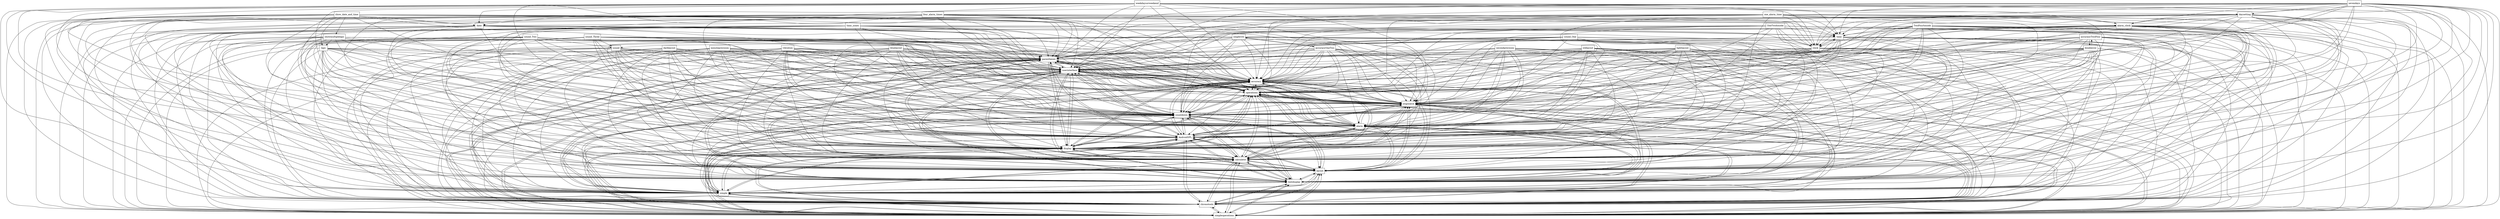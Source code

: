 digraph{
graph [rankdir=TB];
node [shape=box];
edge [arrowhead=normal];
0[label="OneTwohmode",]
1[label="darklayout",]
2[label="parentheses",]
3[label="userinterface",]
4[label="simpleoperations",]
5[label="time_zones",]
6[label="chronotools",]
7[label="sound_Three",]
8[label="stdlayout",]
9[label="lightlayout",]
10[label="sound_One",]
11[label="simple",]
12[label="four_alarm_times",]
13[label="accuracyTwoFour",]
14[label="date",]
15[label="time",]
16[label="textdisplay",]
17[label="minuteprecision",]
18[label="show_date_and_time",]
19[label="daysetting",]
20[label="layout",]
21[label="vibration",]
22[label="bluelayout",]
23[label="calculator",]
24[label="one_alarm_time",]
25[label="laps",]
26[label="weekdaysorweekend",]
27[label="clock",]
28[label="secondprecision",]
29[label="singlerow",]
30[label="sound_Two",]
31[label="display",]
32[label="alarm_clock",]
33[label="accuracyOneTwo",]
34[label="AndroidSPL",]
35[label="alarm",]
36[label="countdown",]
37[label="stopwatch",]
38[label="TwoFourhmode",]
39[label="sevendays",]
40[label="sound",]
41[label="showmultiplelaps",]
42[label="operations",]
43[label="doublerow",]
44[label="accuracy",]
0->2[label="",]
0->3[label="",]
0->4[label="",]
0->6[label="",]
0->11[label="",]
0->15[label="",]
0->16[label="",]
0->20[label="",]
0->23[label="",]
0->27[label="",]
0->31[label="",]
0->34[label="",]
0->35[label="",]
0->36[label="",]
0->37[label="",]
0->42[label="",]
0->44[label="",]
1->2[label="",]
1->3[label="",]
1->4[label="",]
1->6[label="",]
1->11[label="",]
1->16[label="",]
1->20[label="",]
1->23[label="",]
1->31[label="",]
1->34[label="",]
1->35[label="",]
1->36[label="",]
1->37[label="",]
1->42[label="",]
1->44[label="",]
2->3[label="",]
2->4[label="",]
2->6[label="",]
2->11[label="",]
2->16[label="",]
2->20[label="",]
2->23[label="",]
2->31[label="",]
2->34[label="",]
2->35[label="",]
2->36[label="",]
2->37[label="",]
2->42[label="",]
2->44[label="",]
3->2[label="",]
3->4[label="",]
3->6[label="",]
3->11[label="",]
3->16[label="",]
3->20[label="",]
3->23[label="",]
3->31[label="",]
3->34[label="",]
3->35[label="",]
3->36[label="",]
3->37[label="",]
3->42[label="",]
3->44[label="",]
4->2[label="",]
4->3[label="",]
4->6[label="",]
4->11[label="",]
4->16[label="",]
4->20[label="",]
4->23[label="",]
4->31[label="",]
4->34[label="",]
4->35[label="",]
4->36[label="",]
4->37[label="",]
4->42[label="",]
4->44[label="",]
5->2[label="",]
5->3[label="",]
5->4[label="",]
5->6[label="",]
5->11[label="",]
5->15[label="",]
5->16[label="",]
5->20[label="",]
5->23[label="",]
5->27[label="",]
5->31[label="",]
5->34[label="",]
5->35[label="",]
5->36[label="",]
5->37[label="",]
5->42[label="",]
5->44[label="",]
6->2[label="",]
6->3[label="",]
6->4[label="",]
6->11[label="",]
6->16[label="",]
6->20[label="",]
6->23[label="",]
6->31[label="",]
6->34[label="",]
6->35[label="",]
6->36[label="",]
6->37[label="",]
6->42[label="",]
6->44[label="",]
7->2[label="",]
7->3[label="",]
7->4[label="",]
7->6[label="",]
7->11[label="",]
7->16[label="",]
7->20[label="",]
7->23[label="",]
7->31[label="",]
7->34[label="",]
7->35[label="",]
7->36[label="",]
7->37[label="",]
7->40[label="",]
7->42[label="",]
7->44[label="",]
8->2[label="",]
8->3[label="",]
8->4[label="",]
8->6[label="",]
8->11[label="",]
8->16[label="",]
8->20[label="",]
8->23[label="",]
8->31[label="",]
8->34[label="",]
8->35[label="",]
8->36[label="",]
8->37[label="",]
8->42[label="",]
8->44[label="",]
9->2[label="",]
9->3[label="",]
9->4[label="",]
9->6[label="",]
9->11[label="",]
9->16[label="",]
9->20[label="",]
9->23[label="",]
9->31[label="",]
9->34[label="",]
9->35[label="",]
9->36[label="",]
9->37[label="",]
9->42[label="",]
9->44[label="",]
10->2[label="",]
10->3[label="",]
10->4[label="",]
10->6[label="",]
10->11[label="",]
10->16[label="",]
10->20[label="",]
10->23[label="",]
10->31[label="",]
10->34[label="",]
10->35[label="",]
10->36[label="",]
10->37[label="",]
10->40[label="",]
10->42[label="",]
10->44[label="",]
11->2[label="",]
11->3[label="",]
11->4[label="",]
11->6[label="",]
11->16[label="",]
11->20[label="",]
11->23[label="",]
11->31[label="",]
11->34[label="",]
11->35[label="",]
11->36[label="",]
11->37[label="",]
11->42[label="",]
11->44[label="",]
12->2[label="",]
12->3[label="",]
12->4[label="",]
12->6[label="",]
12->11[label="",]
12->15[label="",]
12->16[label="",]
12->20[label="",]
12->23[label="",]
12->27[label="",]
12->31[label="",]
12->32[label="",]
12->34[label="",]
12->35[label="",]
12->36[label="",]
12->37[label="",]
12->42[label="",]
12->44[label="",]
13->2[label="",]
13->3[label="",]
13->4[label="",]
13->6[label="",]
13->11[label="",]
13->16[label="",]
13->20[label="",]
13->23[label="",]
13->31[label="",]
13->34[label="",]
13->35[label="",]
13->36[label="",]
13->37[label="",]
13->42[label="",]
13->43[label="",]
13->44[label="",]
14->2[label="",]
14->3[label="",]
14->4[label="",]
14->6[label="",]
14->11[label="",]
14->15[label="",]
14->16[label="",]
14->20[label="",]
14->23[label="",]
14->27[label="",]
14->31[label="",]
14->34[label="",]
14->35[label="",]
14->36[label="",]
14->37[label="",]
14->42[label="",]
14->44[label="",]
15->2[label="",]
15->3[label="",]
15->4[label="",]
15->6[label="",]
15->11[label="",]
15->16[label="",]
15->20[label="",]
15->23[label="",]
15->27[label="",]
15->31[label="",]
15->34[label="",]
15->35[label="",]
15->36[label="",]
15->37[label="",]
15->42[label="",]
15->44[label="",]
16->2[label="",]
16->3[label="",]
16->4[label="",]
16->6[label="",]
16->11[label="",]
16->20[label="",]
16->23[label="",]
16->31[label="",]
16->34[label="",]
16->35[label="",]
16->36[label="",]
16->37[label="",]
16->42[label="",]
16->44[label="",]
17->2[label="",]
17->3[label="",]
17->4[label="",]
17->6[label="",]
17->11[label="",]
17->16[label="",]
17->20[label="",]
17->23[label="",]
17->31[label="",]
17->34[label="",]
17->35[label="",]
17->36[label="",]
17->37[label="",]
17->42[label="",]
17->44[label="",]
18->2[label="",]
18->3[label="",]
18->4[label="",]
18->6[label="",]
18->11[label="",]
18->14[label="",]
18->15[label="",]
18->16[label="",]
18->20[label="",]
18->23[label="",]
18->25[label="",]
18->27[label="",]
18->31[label="",]
18->34[label="",]
18->35[label="",]
18->36[label="",]
18->37[label="",]
18->41[label="",]
18->42[label="",]
18->44[label="",]
19->2[label="",]
19->3[label="",]
19->4[label="",]
19->6[label="",]
19->11[label="",]
19->14[label="",]
19->15[label="",]
19->16[label="",]
19->20[label="",]
19->23[label="",]
19->27[label="",]
19->31[label="",]
19->32[label="",]
19->34[label="",]
19->35[label="",]
19->36[label="",]
19->37[label="",]
19->42[label="",]
19->44[label="",]
20->2[label="",]
20->3[label="",]
20->4[label="",]
20->6[label="",]
20->11[label="",]
20->16[label="",]
20->23[label="",]
20->31[label="",]
20->34[label="",]
20->35[label="",]
20->36[label="",]
20->37[label="",]
20->42[label="",]
20->44[label="",]
21->2[label="",]
21->3[label="",]
21->4[label="",]
21->6[label="",]
21->11[label="",]
21->16[label="",]
21->20[label="",]
21->23[label="",]
21->31[label="",]
21->34[label="",]
21->35[label="",]
21->36[label="",]
21->37[label="",]
21->42[label="",]
21->44[label="",]
22->2[label="",]
22->3[label="",]
22->4[label="",]
22->6[label="",]
22->11[label="",]
22->16[label="",]
22->20[label="",]
22->23[label="",]
22->31[label="",]
22->34[label="",]
22->35[label="",]
22->36[label="",]
22->37[label="",]
22->42[label="",]
22->44[label="",]
23->2[label="",]
23->3[label="",]
23->4[label="",]
23->6[label="",]
23->11[label="",]
23->16[label="",]
23->20[label="",]
23->31[label="",]
23->34[label="",]
23->35[label="",]
23->36[label="",]
23->37[label="",]
23->42[label="",]
23->44[label="",]
24->2[label="",]
24->3[label="",]
24->4[label="",]
24->6[label="",]
24->11[label="",]
24->15[label="",]
24->16[label="",]
24->20[label="",]
24->23[label="",]
24->27[label="",]
24->31[label="",]
24->32[label="",]
24->34[label="",]
24->35[label="",]
24->36[label="",]
24->37[label="",]
24->42[label="",]
24->44[label="",]
25->2[label="",]
25->3[label="",]
25->4[label="",]
25->6[label="",]
25->11[label="",]
25->16[label="",]
25->20[label="",]
25->23[label="",]
25->31[label="",]
25->34[label="",]
25->35[label="",]
25->36[label="",]
25->37[label="",]
25->42[label="",]
25->44[label="",]
26->2[label="",]
26->3[label="",]
26->4[label="",]
26->6[label="",]
26->11[label="",]
26->14[label="",]
26->15[label="",]
26->16[label="",]
26->19[label="",]
26->20[label="",]
26->23[label="",]
26->27[label="",]
26->31[label="",]
26->32[label="",]
26->34[label="",]
26->35[label="",]
26->36[label="",]
26->37[label="",]
26->42[label="",]
26->44[label="",]
27->2[label="",]
27->3[label="",]
27->4[label="",]
27->6[label="",]
27->11[label="",]
27->15[label="",]
27->16[label="",]
27->20[label="",]
27->23[label="",]
27->31[label="",]
27->34[label="",]
27->35[label="",]
27->36[label="",]
27->37[label="",]
27->42[label="",]
27->44[label="",]
28->2[label="",]
28->3[label="",]
28->4[label="",]
28->6[label="",]
28->11[label="",]
28->16[label="",]
28->20[label="",]
28->23[label="",]
28->31[label="",]
28->34[label="",]
28->35[label="",]
28->36[label="",]
28->37[label="",]
28->42[label="",]
28->44[label="",]
29->2[label="",]
29->3[label="",]
29->4[label="",]
29->6[label="",]
29->11[label="",]
29->16[label="",]
29->20[label="",]
29->23[label="",]
29->31[label="",]
29->33[label="",]
29->34[label="",]
29->35[label="",]
29->36[label="",]
29->37[label="",]
29->42[label="",]
29->44[label="",]
30->2[label="",]
30->3[label="",]
30->4[label="",]
30->6[label="",]
30->11[label="",]
30->16[label="",]
30->20[label="",]
30->23[label="",]
30->31[label="",]
30->34[label="",]
30->35[label="",]
30->36[label="",]
30->37[label="",]
30->40[label="",]
30->42[label="",]
30->44[label="",]
31->2[label="",]
31->3[label="",]
31->4[label="",]
31->6[label="",]
31->11[label="",]
31->16[label="",]
31->20[label="",]
31->23[label="",]
31->34[label="",]
31->35[label="",]
31->36[label="",]
31->37[label="",]
31->42[label="",]
31->44[label="",]
32->2[label="",]
32->3[label="",]
32->4[label="",]
32->6[label="",]
32->11[label="",]
32->15[label="",]
32->16[label="",]
32->20[label="",]
32->23[label="",]
32->27[label="",]
32->31[label="",]
32->34[label="",]
32->35[label="",]
32->36[label="",]
32->37[label="",]
32->42[label="",]
32->44[label="",]
33->2[label="",]
33->3[label="",]
33->4[label="",]
33->6[label="",]
33->11[label="",]
33->16[label="",]
33->20[label="",]
33->23[label="",]
33->29[label="",]
33->31[label="",]
33->34[label="",]
33->35[label="",]
33->36[label="",]
33->37[label="",]
33->42[label="",]
33->44[label="",]
34->2[label="",]
34->3[label="",]
34->4[label="",]
34->6[label="",]
34->11[label="",]
34->16[label="",]
34->20[label="",]
34->23[label="",]
34->31[label="",]
34->35[label="",]
34->36[label="",]
34->37[label="",]
34->42[label="",]
34->44[label="",]
35->2[label="",]
35->3[label="",]
35->4[label="",]
35->6[label="",]
35->11[label="",]
35->16[label="",]
35->20[label="",]
35->23[label="",]
35->31[label="",]
35->34[label="",]
35->36[label="",]
35->37[label="",]
35->42[label="",]
35->44[label="",]
36->2[label="",]
36->3[label="",]
36->4[label="",]
36->6[label="",]
36->11[label="",]
36->16[label="",]
36->20[label="",]
36->23[label="",]
36->31[label="",]
36->34[label="",]
36->35[label="",]
36->37[label="",]
36->42[label="",]
36->44[label="",]
37->2[label="",]
37->3[label="",]
37->4[label="",]
37->6[label="",]
37->11[label="",]
37->16[label="",]
37->20[label="",]
37->23[label="",]
37->31[label="",]
37->34[label="",]
37->35[label="",]
37->36[label="",]
37->42[label="",]
37->44[label="",]
38->2[label="",]
38->3[label="",]
38->4[label="",]
38->6[label="",]
38->11[label="",]
38->15[label="",]
38->16[label="",]
38->20[label="",]
38->23[label="",]
38->27[label="",]
38->31[label="",]
38->34[label="",]
38->35[label="",]
38->36[label="",]
38->37[label="",]
38->42[label="",]
38->44[label="",]
39->2[label="",]
39->3[label="",]
39->4[label="",]
39->6[label="",]
39->11[label="",]
39->14[label="",]
39->15[label="",]
39->16[label="",]
39->19[label="",]
39->20[label="",]
39->23[label="",]
39->27[label="",]
39->31[label="",]
39->32[label="",]
39->34[label="",]
39->35[label="",]
39->36[label="",]
39->37[label="",]
39->42[label="",]
39->44[label="",]
40->2[label="",]
40->3[label="",]
40->4[label="",]
40->6[label="",]
40->11[label="",]
40->16[label="",]
40->20[label="",]
40->23[label="",]
40->31[label="",]
40->34[label="",]
40->35[label="",]
40->36[label="",]
40->37[label="",]
40->42[label="",]
40->44[label="",]
41->2[label="",]
41->3[label="",]
41->4[label="",]
41->6[label="",]
41->11[label="",]
41->16[label="",]
41->20[label="",]
41->23[label="",]
41->25[label="",]
41->31[label="",]
41->34[label="",]
41->35[label="",]
41->36[label="",]
41->37[label="",]
41->42[label="",]
41->44[label="",]
42->2[label="",]
42->3[label="",]
42->4[label="",]
42->6[label="",]
42->11[label="",]
42->16[label="",]
42->20[label="",]
42->23[label="",]
42->31[label="",]
42->34[label="",]
42->35[label="",]
42->36[label="",]
42->37[label="",]
42->44[label="",]
43->2[label="",]
43->3[label="",]
43->4[label="",]
43->6[label="",]
43->11[label="",]
43->13[label="",]
43->16[label="",]
43->20[label="",]
43->23[label="",]
43->31[label="",]
43->34[label="",]
43->35[label="",]
43->36[label="",]
43->37[label="",]
43->42[label="",]
43->44[label="",]
44->2[label="",]
44->3[label="",]
44->4[label="",]
44->6[label="",]
44->11[label="",]
44->16[label="",]
44->20[label="",]
44->23[label="",]
44->31[label="",]
44->34[label="",]
44->35[label="",]
44->36[label="",]
44->37[label="",]
44->42[label="",]
}
